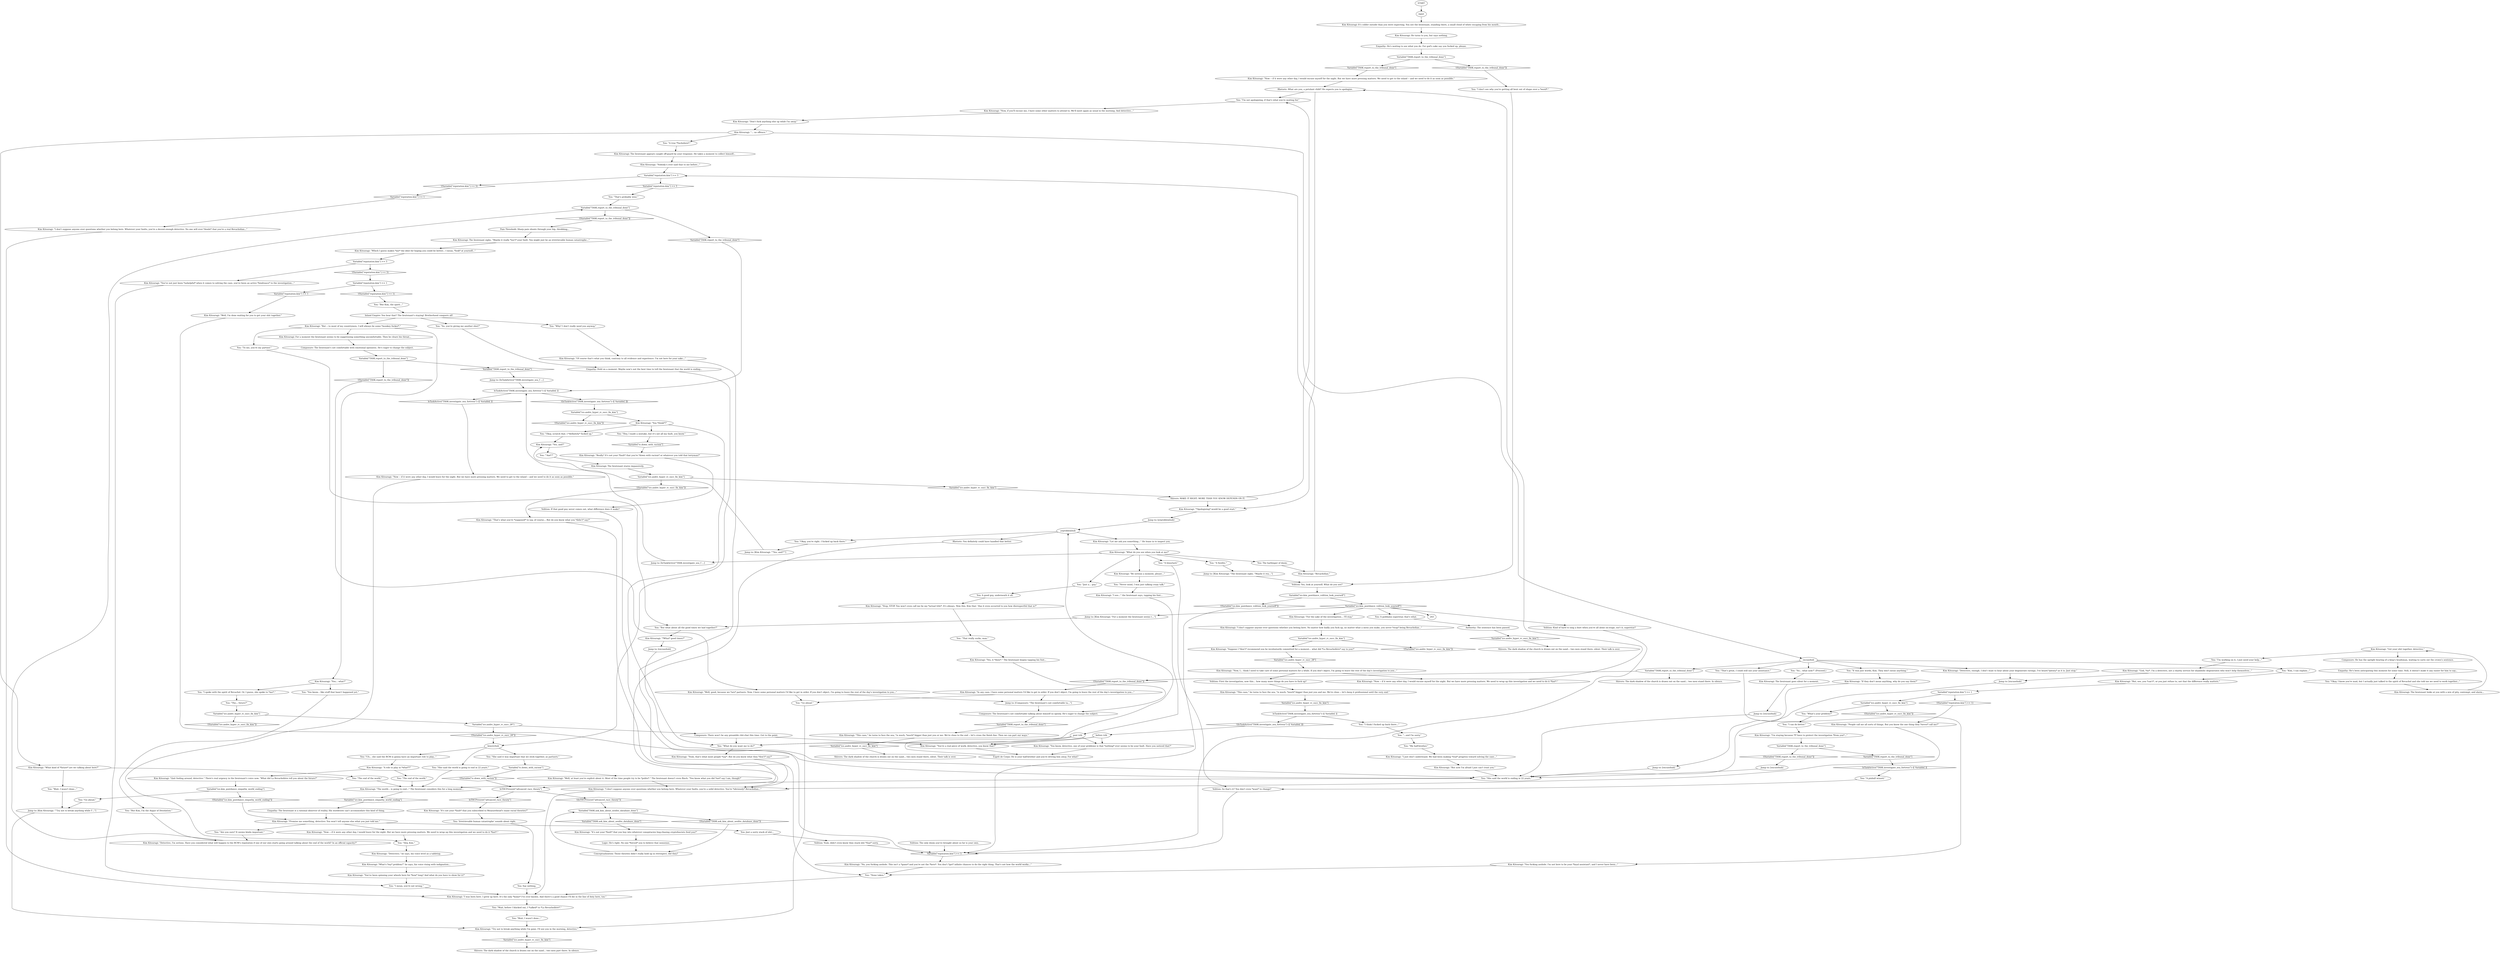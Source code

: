 # ICE / KIM RACISM FINAL TALK
# You failed the red check to get Kim to dance, and now you have to try to make amends or lose Kim's friendship forever.
# ==================================================
digraph G {
	  0 [label="START"];
	  1 [label="input"];
	  2 [label="Kim Kitsuragi: \"Now -- if it were any other day, I would leave for the night. But we have more pressing matters. We need to get to the island -- and we need to do it as soon as possible.\""];
	  3 [label="Variable[\"TASK.report_to_the_tribunal_done\"]"];
	  4 [label="Variable[\"TASK.report_to_the_tribunal_done\"]", shape=diamond];
	  5 [label="!(Variable[\"TASK.report_to_the_tribunal_done\"])", shape=diamond];
	  6 [label="Kim Kitsuragi: It's colder outside than you were expecting. You see the lieutenant, standing there, a small cloud of white escaping from his mouth..."];
	  7 [label="You: \"I'm not apologizing, if that's what you're waiting for.\""];
	  8 [label="Variable[\"reputation.kim\"] >= 1"];
	  9 [label="Variable[\"reputation.kim\"] >= 1", shape=diamond];
	  10 [label="!(Variable[\"reputation.kim\"] >= 1)", shape=diamond];
	  11 [label="Kim Kitsuragi: \"But now I'm afraid I just can't trust you.\""];
	  12 [label="You: \"Why? I don't really need you anyway.\""];
	  13 [label="Kim Kitsuragi: \"Try not to break anything while I'm gone. I'll see you in the morning, detective.\""];
	  14 [label="You: \"It was just words, Kim. They don't mean anything.\""];
	  15 [label="Kim Kitsuragi: \"Nobody's ever said that to me before...\""];
	  16 [label="You: \"Uh... she said the RCM is gonna have an important role to play...\""];
	  17 [label="You: \"She said the world is going to end in 22 years.\""];
	  18 [label="Kim Kitsuragi: \"Promise me something, detective: You won't tell anyone else what you just told me.\""];
	  19 [label="Jump to: [IsTaskActive(\"TASK.investigate_sea_f ...]"];
	  20 [label="kimrevhub"];
	  21 [label="Kim Kitsuragi: \"Detective,\" he says, his voice level as a tabletop."];
	  22 [label="You: \"Okay, scratch that. I *definitely* fucked up.\""];
	  23 [label="Esprit de Corps: He is your half-brother and you're driving him away. For what?"];
	  24 [label="Variable[\"TASK.ask_kim_about_seolite_database_done\"]"];
	  25 [label="Variable[\"TASK.ask_kim_about_seolite_database_done\"]", shape=diamond];
	  26 [label="!(Variable[\"TASK.ask_kim_about_seolite_database_done\"])", shape=diamond];
	  27 [label="You: \"A Seolite.\""];
	  28 [label="Logic: He's right. No one *forced* you to believe that nonsense."];
	  29 [label="You: \"I spoke with the spirit of Revachol. Or, I guess, she spoke to *me*.\""];
	  30 [label="Kim Kitsuragi: \"Yes, it *does*.\" The lieutenant begins tapping his foot..."];
	  31 [label="Kim Kitsuragi: \"The world... is going to end...\" The lieutenant considers this for a long moment..."];
	  32 [label="Variable[\"TASK.report_to_the_tribunal_done\"]"];
	  33 [label="Variable[\"TASK.report_to_the_tribunal_done\"]", shape=diamond];
	  34 [label="!(Variable[\"TASK.report_to_the_tribunal_done\"])", shape=diamond];
	  35 [label="Shivers: The dark shadow of the church is drawn out on the sand... two men stand there, silent. Their talk is over."];
	  36 [label="Volition: Yeah, didn't even know they stack shit *that* sorry."];
	  37 [label="You: \"Hey, I made a mistake, but it's not all my fault, you know.\""];
	  38 [label="You: \"'And'?\""];
	  39 [label="Kim Kitsuragi: \"What do you see when you look at me?\""];
	  40 [label="You: \"A binoclard.\""];
	  41 [label="Kim Kitsuragi: \"In any case, I have some personal matters I'd like to get in order. If you don't object, I'm going to leave the rest of the day's investigation to you...\""];
	  42 [label="Kim Kitsuragi: The lieutenant appears caught off-guard by your response. He takes a moment to collect himself..."];
	  43 [label="Variable[\"TASK.report_to_the_tribunal_done\"]"];
	  44 [label="Variable[\"TASK.report_to_the_tribunal_done\"]", shape=diamond];
	  45 [label="!(Variable[\"TASK.report_to_the_tribunal_done\"])", shape=diamond];
	  46 [label="You: \"Kim, I can explain...\""];
	  47 [label="Shivers: The dark shadow of the church is drawn out on the sand... two men stand there, silent. Their talk is over."];
	  48 [label="Variable[\"reputation.kim\"] >= 5"];
	  49 [label="Variable[\"reputation.kim\"] >= 5", shape=diamond];
	  50 [label="!(Variable[\"reputation.kim\"] >= 5)", shape=diamond];
	  51 [label="Kim Kitsuragi: \"I don't suppose anyone ever questions whether you belong here. Whatever your faults, you're a decent-enough detective. No one will ever *doubt* that you're a real Revacholian...\""];
	  52 [label="Kim Kitsuragi: \"If they don't mean anything, why do you say them?\""];
	  53 [label="Variable[\"TASK.report_to_the_tribunal_done\"]"];
	  54 [label="Variable[\"TASK.report_to_the_tribunal_done\"]", shape=diamond];
	  55 [label="!(Variable[\"TASK.report_to_the_tribunal_done\"])", shape=diamond];
	  56 [label="IsTHCPresent(\"advanced_race_theory\")"];
	  57 [label="IsTHCPresent(\"advanced_race_theory\")", shape=diamond];
	  58 [label="!(IsTHCPresent(\"advanced_race_theory\"))", shape=diamond];
	  59 [label="Variable[\"ice.kim_postdance_volition_look_yourself\"]"];
	  60 [label="Variable[\"ice.kim_postdance_volition_look_yourself\"]", shape=diamond];
	  61 [label="!(Variable[\"ice.kim_postdance_volition_look_yourself\"])", shape=diamond];
	  62 [label="Kim Kitsuragi: \"God, *no*. I'm a detective, not a charity service for shambolic degenerates who won't help themselves...\""];
	  63 [label="Kim Kitsuragi: \"You fucking asshole. I'm not here to be your *loyal assistant*, and I never have been...\""];
	  64 [label="Kim Kitsuragi: \"I was born here. I grew up here. It's the only *home* I've ever known. And there's a good chance I'll die in the line of duty here, too.\""];
	  65 [label="Kim Kitsuragi: \"Don't fuck anything else up while I'm away.\""];
	  66 [label="Shivers: The dark shadow of the church is drawn out on the sand... two men part there. In silence."];
	  67 [label="Empathy: The lieutenant is a rational observer of reality. His worldview can't accommodate this kind of thing."];
	  68 [label="Jump to: [Kim Kitsuragi: \"\"Try not to break anything while I'...\"]"];
	  69 [label="Kim Kitsuragi: \"Really? It's not your *fault* that you're *down with racism* or whatever you told that lorryman?\""];
	  70 [label="Kim Kitsuragi: The lieutenant stares impassively."];
	  71 [label="yrproblemhub"];
	  72 [label="Kim Kitsuragi: \"Which I guess makes *me* the idiot for hoping you could be better... I mean, *look* at yourself...\""];
	  73 [label="You: \"Go ahead.\""];
	  74 [label="Composure: The lieutenant's not comfortable with emotional openness. He's eager to change the subject."];
	  75 [label="Kim Kitsuragi: \"A role to play in *what*?\""];
	  76 [label="IsTaskActive(\"TASK.investigate_sea_fortress\")--[[ Variable[ ]]"];
	  77 [label="IsTaskActive(\"TASK.investigate_sea_fortress\")--[[ Variable[ ]]", shape=diamond];
	  78 [label="!(IsTaskActive(\"TASK.investigate_sea_fortress\")--[[ Variable[ ]])", shape=diamond];
	  79 [label="You: \"She said it was important that we stick together, as partners.\""];
	  80 [label="Kim Kitsuragi: He turns to you, but says nothing."];
	  81 [label="Kim Kitsuragi: \"It's not your *fault* that you subscribed to Measurehead's inane racial theories?\""];
	  82 [label="Kim Kitsuragi: The lieutenant goes silent for a moment."];
	  83 [label="You: \"So, you're giving me another shot?\""];
	  84 [label="You: \"To me, you're my partner.\""];
	  85 [label="Kim Kitsuragi: \"I see...\" the lieutenant says, tapping his foot..."];
	  86 [label="Composure: The lieutenant's not comfortable talking about himself so openly. He's eager to change the subject."];
	  87 [label="Kim Kitsuragi: \"Detective, I'm serious. Have you considered what will happen to the RCM's reputation if one of our own starts going around talking about the end of the world? In an official capacity?\""];
	  88 [label="Kim Kitsuragi: \"It's not your *fault* that you buy into whatever conspiracies bug-chasing cryptofascists feed you?\""];
	  89 [label="You: \"Just a... guy.\""];
	  90 [label="You: \"Okay, you're right. I fucked up back there.\""];
	  91 [label="Jump to: [yrproblemhub]"];
	  92 [label="You: \"So... what now?\" (Proceed.)"];
	  93 [label="Kim Kitsuragi: \"Get your shit together, detective.\""];
	  94 [label="You: \"I'm working on it, I just need your help...\""];
	  95 [label="Kim Kitsuragi: \"Of course that's what you think, contrary to all evidence and experience. I'm not here for your sake...\""];
	  96 [label="Jump to: [excusehub]"];
	  97 [label="Jump to: [excusehub]"];
	  98 [label="Kim Kitsuragi: \"Well, good, because we *are* partners. Now, I have some personal matters I'd like to get in order. If you don't object, I'm going to leave the rest of the day's investigation to you...\""];
	  99 [label="You: \"The end of the world.\""];
	  100 [label="Empathy: He's waiting to see what you do. For god's sake say you fucked up, please."];
	  101 [label="Kim Kitsuragi: \"Yes, and?\""];
	  102 [label="Shivers: MAKE IT RIGHT. MORE THAN YOU KNOW DEPENDS ON IT."];
	  103 [label="Empathy: He's been anticipating this moment for some time. Still, it doesn't make it any easier for him to say..."];
	  104 [label="Kim Kitsuragi: \"*What* good times?\""];
	  105 [label="Jump to: [excusehub]"];
	  106 [label="You: \"The end of the world.\""];
	  107 [label="You: \"Are you sure? It seems kinda important.\""];
	  108 [label="Variable[\"ice.andre_hyper_rc_succ_fix_kim\"]"];
	  109 [label="Variable[\"ice.andre_hyper_rc_succ_fix_kim\"]", shape=diamond];
	  110 [label="!(Variable[\"ice.andre_hyper_rc_succ_fix_kim\"])", shape=diamond];
	  111 [label="Jump to: [Kim Kitsuragi: \"\"Yes, and?\"\"]"];
	  112 [label="Kim Kitsuragi: The lieutenant looks at you with a mix of pity, contempt, and alarm..."];
	  113 [label="Volition: The only doom you've brought about so far is your own."];
	  114 [label="Kim Kitsuragi: \"Revacholian.\""];
	  115 [label="Kim Kitsuragi: \"I don't suppose anyone ever questions whether you belong here. Whatever your faults, you're a solid detective. You're *obviously* Revacholian...\""];
	  116 [label="You: \"That's probably wise.\""];
	  117 [label="Kim Kitsuragi: \"Now -- if it were any other day, I would leave for the night. But we have more pressing matters. We need to wrap up this investigation and we need to do it *fast*.\""];
	  118 [label="Variable[\"ice.andre_hyper_rc_succ_fix_kim\"]"];
	  119 [label="Variable[\"ice.andre_hyper_rc_succ_fix_kim\"]", shape=diamond];
	  120 [label="!(Variable[\"ice.andre_hyper_rc_succ_fix_kim\"])", shape=diamond];
	  121 [label="Kim Kitsuragi: \"You *think*?\""];
	  122 [label="You: \"...and I'm sorry.\""];
	  123 [label="Kim Kitsuragi: \"*Apologizing* would be a good start.\""];
	  124 [label="Kim Kitsuragi: \"Yeah, that's what most people *say*. But do you know what they *don't* say?\""];
	  125 [label="You: A good guy, underneath it all."];
	  126 [label="Volition: Kind of hard to sing a duet when you're all alone on-stage, isn't it, superstar?"];
	  127 [label="Authority: The sentence has been passed."];
	  128 [label="Kim Kitsuragi: \"... no offence.\""];
	  129 [label="Variable[\"ice.andre_hyper_rc_succ_fix_kim\"]"];
	  130 [label="Variable[\"ice.andre_hyper_rc_succ_fix_kim\"]", shape=diamond];
	  131 [label="!(Variable[\"ice.andre_hyper_rc_succ_fix_kim\"])", shape=diamond];
	  132 [label="Kim Kitsuragi: \"Suppose I *don't* recommend you be involuntarily committed for a moment... what did *La Revacholière* say to you?\""];
	  133 [label="You: \"The... future?\""];
	  134 [label="Kim Kitsuragi: \"Quit fooling around, detective.\" There's real urgency in the lieutenant's voice now. \"What did La Revacholière tell you about the future?\""];
	  135 [label="You: \"But Kim, I'm the Augur of Desolation.\""];
	  136 [label="You: Just a sorry stack of shit..."];
	  137 [label="Jump to: [Kim Kitsuragi: \"For a moment the lieutenant seems t...\"]"];
	  138 [label="Variable[\"tc.down_with_racism\"]"];
	  139 [label="Variable[\"tc.down_with_racism\"]", shape=diamond];
	  140 [label="!(Variable[\"tc.down_with_racism\"])", shape=diamond];
	  141 [label="Kim Kitsuragi: \"Well, at least you're explicit about it. Most of the time people try to be *polite*.\" The lieutenant doesn't even flinch. \"You know what you did *not* say I am, though?\""];
	  142 [label="Jump to: [Kim Kitsuragi: \"The lieutenant sighs. \"Maybe it rea...\"]"];
	  143 [label="Kim Kitsuragi: \"Now, if you'll excuse me, I have some other matters to attend to. We'll meet again as usual in the morning. And detective...\""];
	  144 [label="Jump to: [excusehub]"];
	  145 [label="Variable[\"reputation.kim\"] >= 1"];
	  146 [label="Variable[\"reputation.kim\"] >= 1", shape=diamond];
	  147 [label="!(Variable[\"reputation.kim\"] >= 1)", shape=diamond];
	  148 [label="Variable[\"ice.andre_hyper_rc_succ_fix_kim\"]"];
	  149 [label="Variable[\"ice.andre_hyper_rc_succ_fix_kim\"]", shape=diamond];
	  150 [label="!(Variable[\"ice.andre_hyper_rc_succ_fix_kim\"])", shape=diamond];
	  151 [label="You: \"What's your problem?\""];
	  152 [label="You: \"What do you want me to do?\""];
	  153 [label="Rhetoric: You definitely could have handled that better."];
	  154 [label="Volition: If that good guy never comes out, what difference does it make?"];
	  155 [label="Kim Kitsuragi: \"Stop, STOP. You won't even call me by my *actual title*. It's always, 'Kim this, Kim that.' Has it even occurred to you how disrespectful that is?\""];
	  156 [label="Kim Kitsuragi: \"But, see, you *can't*, or you just refuse to, not that the difference really matters.\""];
	  157 [label="Kim Kitsuragi: \"I'm staying because *I* have to protect the investigation *from you*...\""];
	  158 [label="You: \"None taken.\""];
	  159 [label="You: \"A true *Vacholiere*.\""];
	  160 [label="Jump to: [IsTaskActive(\"TASK.investigate_sea_f ...]"];
	  161 [label="Kim Kitsuragi: \"This case,\" he turns to face the sea, \"is much, *much* bigger than just you or me. We're close to the end -- let's cross the finish line. Then we can part our ways.\""];
	  162 [label="Rhetoric: What are you, a petulant child? He expects you to apologize."];
	  163 [label="Kim Kitsuragi: \"That's what you're *supposed* to say, of course... But do you know what you *didn't* say?\""];
	  164 [label="Kim Kitsuragi: \"I just don't understand. We had been making *real* progress toward solving the case...\""];
	  165 [label="Kim Kitsuragi: \"No, you fucking asshole. This isn't a *game* and you're not the *hero*. You don't *get* infinite chances to do the right thing. That's not how the world works...\""];
	  166 [label="Empathy: Hold on a moment. Maybe now's not the best time to tell the lieutenant that the world is ending..."];
	  167 [label="Kim Kitsuragi: \"Now, I... think I need to take care of some personal matters for a while. If you don't object, I'm going to leave the rest of the day's investigation to you...\""];
	  168 [label="Pain Threshold: Sharp pain shoots through your hip, throbbing..."];
	  169 [label="Kim Kitsuragi: \"This case,\" he turns to face the sea, \"is much, *much* bigger than just you and me. We're close -- let's keep it professional until the very end.\""];
	  170 [label="You: \"Hey, Kim.\""];
	  171 [label="Kim Kitsuragi: \"You know, detective, one of your problems is that *nothing* ever seems to be your fault. Have you noticed that?\""];
	  172 [label="Conceptualization: Those theories didn't really hold up in retrospect, did they?"];
	  173 [label="You: 'Irretrievable human catastrophe' sounds about right."];
	  174 [label="You: A goddamn superstar, that's what."];
	  175 [label="Kim Kitsuragi: \"For the sake of the investigation... I'll stay.\""];
	  176 [label="You: \"Okay, I know you're mad, but I actually just talked to the spirit of Revachol and she told me we need to work together...\""];
	  177 [label="You: \"That's great, I could still use your assistance.\""];
	  178 [label="Kim Kitsuragi: \"But -- to most of my countrymen, I will always be some *monkey fucker*.\""];
	  179 [label="You: \"Wait, before I blacked out, I *talked* to *La Revacholière*.\""];
	  180 [label="Kim Kitsuragi: \"You... what?\""];
	  181 [label="You: \"Wait, I wasn't done...\""];
	  182 [label="Jump to: [Composure: \"The lieutenant's not comfortable ta...\"]"];
	  183 [label="post trib"];
	  184 [label="Kim Kitsuragi: The lieutenant sighs. \"Maybe it really *isn't* your fault. You might just be an irretrievable human catastrophe...\""];
	  185 [label="Volition: Yes, look at yourself. What do you see?"];
	  186 [label="Variable[\"reputation.kim\"] >= 5"];
	  187 [label="Variable[\"reputation.kim\"] >= 5", shape=diamond];
	  188 [label="!(Variable[\"reputation.kim\"] >= 5)", shape=diamond];
	  189 [label="Kim Kitsuragi: \"You've not just been *unhelpful* when it comes to solving the case, you've been an active *hindrance* to the investigation...\""];
	  190 [label="You: \"But Kim, the spirit...\""];
	  191 [label="Composure: He has the upright bearing of a king's headsman, waiting to carry out the crown's sentence."];
	  192 [label="Jump to: [excusehub]"];
	  193 [label="You: \"That really sucks, man.\""];
	  194 [label="Kim Kitsuragi: For a moment the lieutenant seems to be suppressing something uncomfortable. Then he clears his throat..."];
	  195 [label="You: \"But what about all the good times we had together?\""];
	  196 [label="Variable[\"TASK.report_to_the_tribunal_done\"]"];
	  197 [label="Variable[\"TASK.report_to_the_tribunal_done\"]", shape=diamond];
	  198 [label="!(Variable[\"TASK.report_to_the_tribunal_done\"])", shape=diamond];
	  199 [label="Shivers: The dark shadow of the church is drawn out on the sand... two men stand there. In silence."];
	  200 [label="IsTaskActive(\"TASK.investigate_sea_fortress\")--[[ Variable[ ]]"];
	  201 [label="IsTaskActive(\"TASK.investigate_sea_fortress\")--[[ Variable[ ]]", shape=diamond];
	  202 [label="!(IsTaskActive(\"TASK.investigate_sea_fortress\")--[[ Variable[ ]])", shape=diamond];
	  203 [label="You: \"I think I fucked up back there...\""];
	  204 [label="Kim Kitsuragi: \"You're a real piece of work, detective, you know that?\""];
	  205 [label="Kim Kitsuragi: \"You've been spinning your wheels here for *how* long? And what do you have to show for it?\""];
	  206 [label="Kim Kitsuragi: \"Well, I'm done waiting for you to get your shit together.\""];
	  207 [label="You: \"I mean, you're not wrong.\""];
	  208 [label="excusehub"];
	  209 [label="You: \"She said the world is ending in 22 years.\""];
	  210 [label="Variable[\"ice.kim_postdance_empathy_world_ending\"]"];
	  211 [label="Variable[\"ice.kim_postdance_empathy_world_ending\"]", shape=diamond];
	  212 [label="!(Variable[\"ice.kim_postdance_empathy_world_ending\"])", shape=diamond];
	  213 [label="You: \"Go ahead.\""];
	  214 [label="Kim Kitsuragi: \"Now -- if it were any other day, I would excuse myself for the night. But we have more pressing matters. We need to wrap up this investigation and we need to do it *fast*.\""];
	  215 [label="before trib"];
	  216 [label="You: \"I don't see why you're getting all bent out of shape over a *word*.\""];
	  217 [label="Kim Kitsuragi: \"Let me ask you something...\" He leans in to inspect you."];
	  218 [label="You: \"My half-brother.\""];
	  219 [label="Kim Kitsuragi: \"Be serious a moment, please...\""];
	  220 [label="Volition: So that's it? You don't even *want* to change?"];
	  221 [label="You: Say nothing."];
	  222 [label="Kim Kitsuragi: \"What kind of *future* are we talking about here?\""];
	  223 [label="Variable[\"ice.andre_hyper_rc_succ_fix_kim\"]"];
	  224 [label="Variable[\"ice.andre_hyper_rc_succ_fix_kim\"]", shape=diamond];
	  225 [label="!(Variable[\"ice.andre_hyper_rc_succ_fix_kim\"])", shape=diamond];
	  226 [label="Variable[\"ice.andre_hyper_rc_succ_28\"]"];
	  227 [label="Variable[\"ice.andre_hyper_rc_succ_28\"]", shape=diamond];
	  228 [label="!(Variable[\"ice.andre_hyper_rc_succ_28\"])", shape=diamond];
	  229 [label="Composure: There won't be any preamble chit-chat this time. Get to the point."];
	  230 [label="Kim Kitsuragi: \"What's *my* problem?\" he says, his voice rising with indignation..."];
	  231 [label="You: \"I can do better.\""];
	  232 [label="Kim Kitsuragi: \"Detective, enough. I don't want to hear about your degenerate ravings. I've heard *plenty* as it is. Just stop.\""];
	  233 [label="Inland Empire: You hear that? The lieutenant's staying! Brotherhood conquers all!"];
	  234 [label="Kim Kitsuragi: \"I don't suppose anyone ever questions whether you belong here. No matter how badly you fuck up, no matter what a mess you make, you never *stop* being Revacholian...\""];
	  235 [label="Kim Kitsuragi: \"People call me all sorts of things. But you know the one thing they *never* call me?\""];
	  236 [label="You: \"Never mind, I was just talking crazy talk.\""];
	  237 [label="You: \"You know... like stuff that hasn't happened yet.\""];
	  238 [label="You: \"Wait, I wasn't done...\""];
	  239 [label="Volition: First the investigation, now this... how many more things do you have to fuck up?"];
	  240 [label="Kim Kitsuragi: \"Now -- if it were any other day, I would excuse myself for the night. But we have more pressing matters. We need to get to the island -- and we need to do it as soon as possible.\""];
	  241 [label="You: \"A pinball wizard.\""];
	  242 [label="You: The harbinger of doom."];
	  0 -> 1
	  1 -> 6
	  2 -> 170
	  3 -> 4
	  3 -> 5
	  4 -> 19
	  5 -> 98
	  6 -> 80
	  7 -> 143
	  8 -> 9
	  8 -> 10
	  9 -> 206
	  10 -> 190
	  11 -> 209
	  12 -> 95
	  13 -> 149
	  14 -> 52
	  15 -> 48
	  16 -> 75
	  17 -> 31
	  18 -> 136
	  18 -> 107
	  18 -> 117
	  19 -> 76
	  20 -> 16
	  20 -> 17
	  20 -> 79
	  21 -> 230
	  22 -> 101
	  23 -> 71
	  24 -> 25
	  24 -> 26
	  25 -> 88
	  26 -> 172
	  27 -> 142
	  28 -> 172
	  29 -> 133
	  30 -> 86
	  31 -> 211
	  32 -> 33
	  32 -> 34
	  33 -> 240
	  34 -> 216
	  36 -> 187
	  37 -> 139
	  38 -> 70
	  39 -> 160
	  39 -> 40
	  39 -> 219
	  39 -> 242
	  39 -> 89
	  39 -> 27
	  40 -> 220
	  41 -> 73
	  41 -> 182
	  42 -> 15
	  43 -> 44
	  43 -> 45
	  44 -> 201
	  45 -> 144
	  46 -> 156
	  48 -> 49
	  48 -> 50
	  49 -> 116
	  50 -> 146
	  51 -> 64
	  52 -> 105
	  53 -> 54
	  53 -> 55
	  54 -> 76
	  55 -> 168
	  56 -> 57
	  56 -> 58
	  57 -> 81
	  58 -> 24
	  59 -> 60
	  59 -> 61
	  60 -> 137
	  60 -> 174
	  60 -> 175
	  60 -> 243
	  60 -> 126
	  61 -> 187
	  62 -> 96
	  63 -> 158
	  64 -> 179
	  65 -> 128
	  67 -> 18
	  68 -> 13
	  69 -> 154
	  70 -> 108
	  71 -> 153
	  71 -> 90
	  71 -> 217
	  72 -> 186
	  73 -> 13
	  74 -> 3
	  75 -> 99
	  75 -> 134
	  76 -> 77
	  76 -> 78
	  77 -> 2
	  78 -> 118
	  79 -> 138
	  80 -> 100
	  81 -> 173
	  82 -> 192
	  83 -> 166
	  84 -> 195
	  85 -> 183
	  86 -> 197
	  87 -> 53
	  88 -> 28
	  89 -> 125
	  90 -> 111
	  91 -> 71
	  92 -> 82
	  93 -> 94
	  93 -> 191
	  94 -> 62
	  95 -> 158
	  96 -> 209
	  97 -> 209
	  98 -> 73
	  98 -> 182
	  99 -> 31
	  100 -> 32
	  101 -> 38
	  102 -> 123
	  102 -> 7
	  103 -> 176
	  104 -> 97
	  105 -> 209
	  106 -> 31
	  107 -> 87
	  108 -> 109
	  108 -> 110
	  109 -> 102
	  110 -> 163
	  111 -> 101
	  112 -> 93
	  113 -> 187
	  114 -> 48
	  115 -> 64
	  116 -> 53
	  117 -> 170
	  118 -> 120
	  118 -> 121
	  119 -> 200
	  121 -> 152
	  121 -> 37
	  121 -> 22
	  122 -> 218
	  123 -> 91
	  124 -> 115
	  125 -> 155
	  126 -> 187
	  127 -> 130
	  128 -> 208
	  128 -> 222
	  128 -> 159
	  129 -> 131
	  129 -> 132
	  130 -> 47
	  132 -> 227
	  133 -> 223
	  134 -> 210
	  135 -> 87
	  136 -> 36
	  137 -> 195
	  138 -> 140
	  138 -> 141
	  139 -> 69
	  140 -> 56
	  141 -> 115
	  142 -> 185
	  143 -> 65
	  144 -> 209
	  145 -> 147
	  145 -> 148
	  146 -> 51
	  147 -> 235
	  148 -> 150
	  148 -> 151
	  149 -> 66
	  151 -> 231
	  152 -> 124
	  153 -> 56
	  154 -> 187
	  155 -> 193
	  156 -> 145
	  157 -> 43
	  158 -> 64
	  159 -> 42
	  160 -> 76
	  161 -> 224
	  162 -> 123
	  162 -> 7
	  163 -> 115
	  164 -> 11
	  165 -> 158
	  166 -> 20
	  167 -> 214
	  167 -> 239
	  168 -> 184
	  169 -> 119
	  170 -> 21
	  171 -> 23
	  172 -> 24
	  173 -> 221
	  174 -> 127
	  175 -> 234
	  176 -> 112
	  177 -> 63
	  178 -> 194
	  178 -> 180
	  178 -> 84
	  179 -> 181
	  180 -> 237
	  180 -> 29
	  181 -> 13
	  182 -> 86
	  183 -> 152
	  183 -> 171
	  183 -> 204
	  184 -> 72
	  185 -> 59
	  186 -> 188
	  186 -> 189
	  187 -> 165
	  188 -> 8
	  189 -> 207
	  190 -> 233
	  191 -> 103
	  192 -> 209
	  193 -> 30
	  194 -> 74
	  195 -> 104
	  196 -> 198
	  196 -> 199
	  197 -> 161
	  198 -> 41
	  200 -> 202
	  200 -> 203
	  201 -> 241
	  202 -> 215
	  203 -> 122
	  204 -> 23
	  205 -> 207
	  206 -> 209
	  207 -> 64
	  208 -> 196
	  208 -> 232
	  208 -> 46
	  208 -> 14
	  208 -> 177
	  208 -> 92
	  209 -> 31
	  210 -> 212
	  210 -> 213
	  211 -> 67
	  212 -> 18
	  213 -> 68
	  214 -> 162
	  215 -> 152
	  215 -> 171
	  215 -> 204
	  216 -> 185
	  217 -> 39
	  218 -> 164
	  219 -> 236
	  220 -> 187
	  221 -> 64
	  222 -> 106
	  222 -> 238
	  223 -> 225
	  223 -> 226
	  224 -> 35
	  226 -> 228
	  226 -> 229
	  227 -> 167
	  228 -> 20
	  229 -> 152
	  229 -> 204
	  230 -> 205
	  231 -> 157
	  232 -> 96
	  233 -> 178
	  233 -> 83
	  233 -> 12
	  234 -> 129
	  235 -> 115
	  236 -> 85
	  237 -> 135
	  238 -> 68
	  239 -> 169
	  240 -> 162
	  241 -> 220
	  242 -> 114
}

